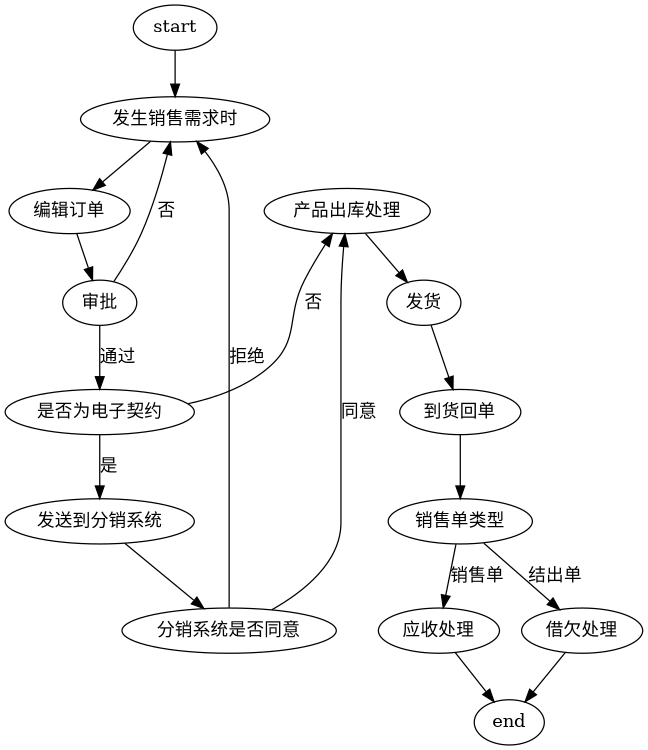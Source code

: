 digraph sales
{
	size = "5,5";
	1[label="发生销售需求时"];
	2[label="编辑订单"];
	3[label="审批"];
	4[label="是否为电子契约"];
	5[label="发送到分销系统"];
	6[label="分销系统是否同意"];
	3 -> 1[label="否"];
	3 -> 4[label="通过"];
	4 -> 5[label="是"];
	6 -> 1[label="拒绝"];
	11[label="产品出库处理"];
	22[label="发货"];
	33[label="到货回单"];
	44[label="销售单类型"];
	55[label="应收处理"];
	66[label="借欠处理"];
	4 -> 11[label="否"];
	6 -> 11[label="同意"];
	44 -> 55[label="销售单"];
	44 -> 66[label="结出单"];
	start -> 1 -> 2 -> 3;
  5 -> 6;
	11 -> 22 -> 33 -> 44;
	{55; 66} -> end;
	{rank=same;2;11;}
	{rank=same;3;22;}
	{rank=same;4;33;}
	{rank=same;5;44;}
	{rank=same;6;55;66;}
}